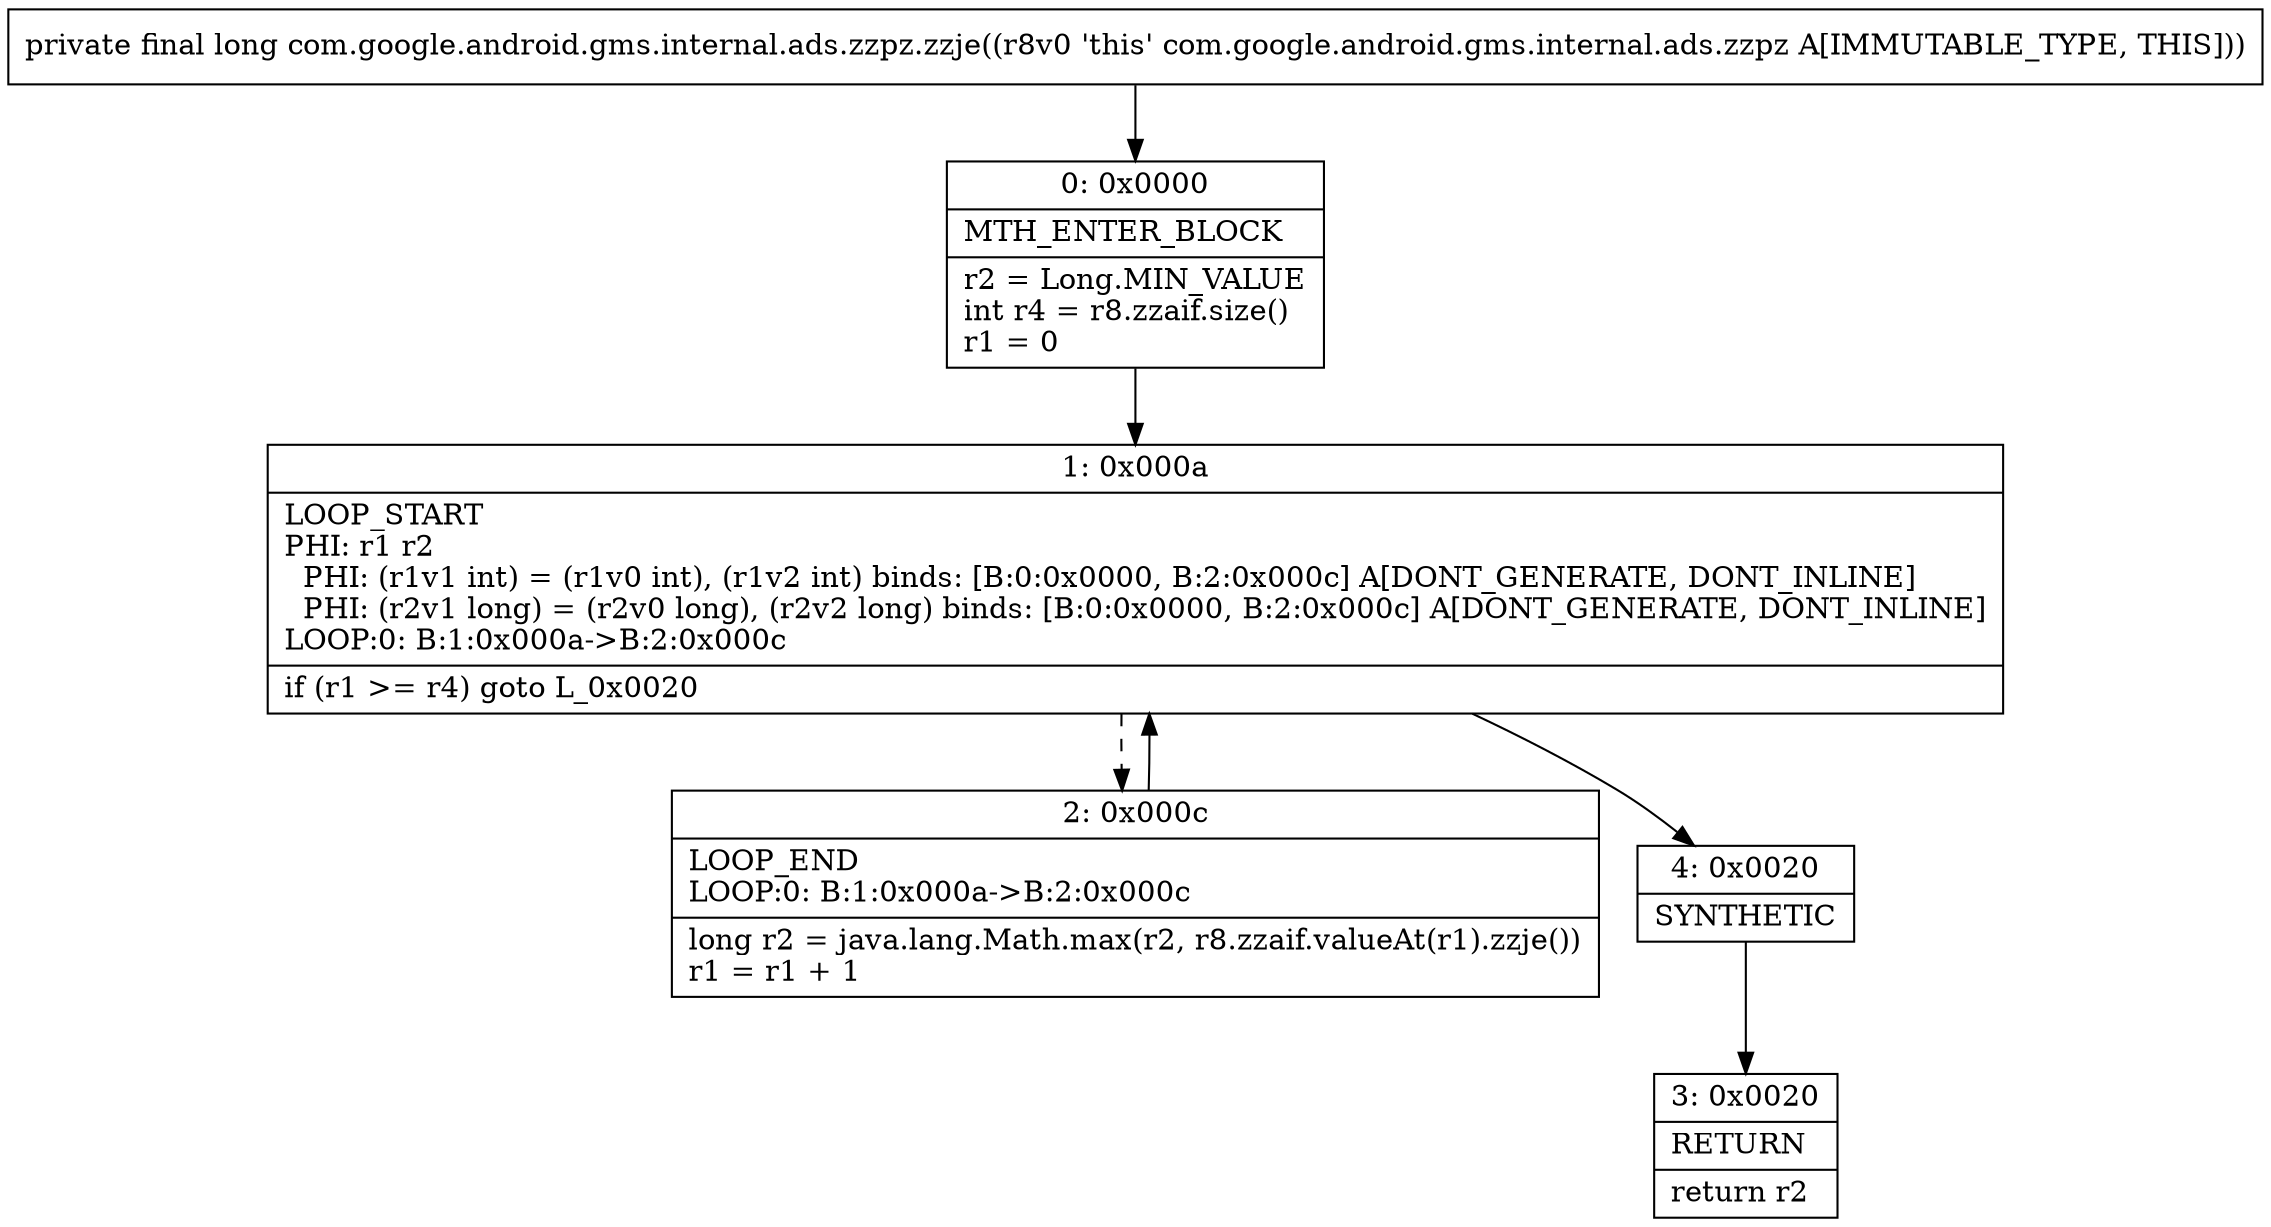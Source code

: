 digraph "CFG forcom.google.android.gms.internal.ads.zzpz.zzje()J" {
Node_0 [shape=record,label="{0\:\ 0x0000|MTH_ENTER_BLOCK\l|r2 = Long.MIN_VALUE\lint r4 = r8.zzaif.size()\lr1 = 0\l}"];
Node_1 [shape=record,label="{1\:\ 0x000a|LOOP_START\lPHI: r1 r2 \l  PHI: (r1v1 int) = (r1v0 int), (r1v2 int) binds: [B:0:0x0000, B:2:0x000c] A[DONT_GENERATE, DONT_INLINE]\l  PHI: (r2v1 long) = (r2v0 long), (r2v2 long) binds: [B:0:0x0000, B:2:0x000c] A[DONT_GENERATE, DONT_INLINE]\lLOOP:0: B:1:0x000a\-\>B:2:0x000c\l|if (r1 \>= r4) goto L_0x0020\l}"];
Node_2 [shape=record,label="{2\:\ 0x000c|LOOP_END\lLOOP:0: B:1:0x000a\-\>B:2:0x000c\l|long r2 = java.lang.Math.max(r2, r8.zzaif.valueAt(r1).zzje())\lr1 = r1 + 1\l}"];
Node_3 [shape=record,label="{3\:\ 0x0020|RETURN\l|return r2\l}"];
Node_4 [shape=record,label="{4\:\ 0x0020|SYNTHETIC\l}"];
MethodNode[shape=record,label="{private final long com.google.android.gms.internal.ads.zzpz.zzje((r8v0 'this' com.google.android.gms.internal.ads.zzpz A[IMMUTABLE_TYPE, THIS])) }"];
MethodNode -> Node_0;
Node_0 -> Node_1;
Node_1 -> Node_2[style=dashed];
Node_1 -> Node_4;
Node_2 -> Node_1;
Node_4 -> Node_3;
}

